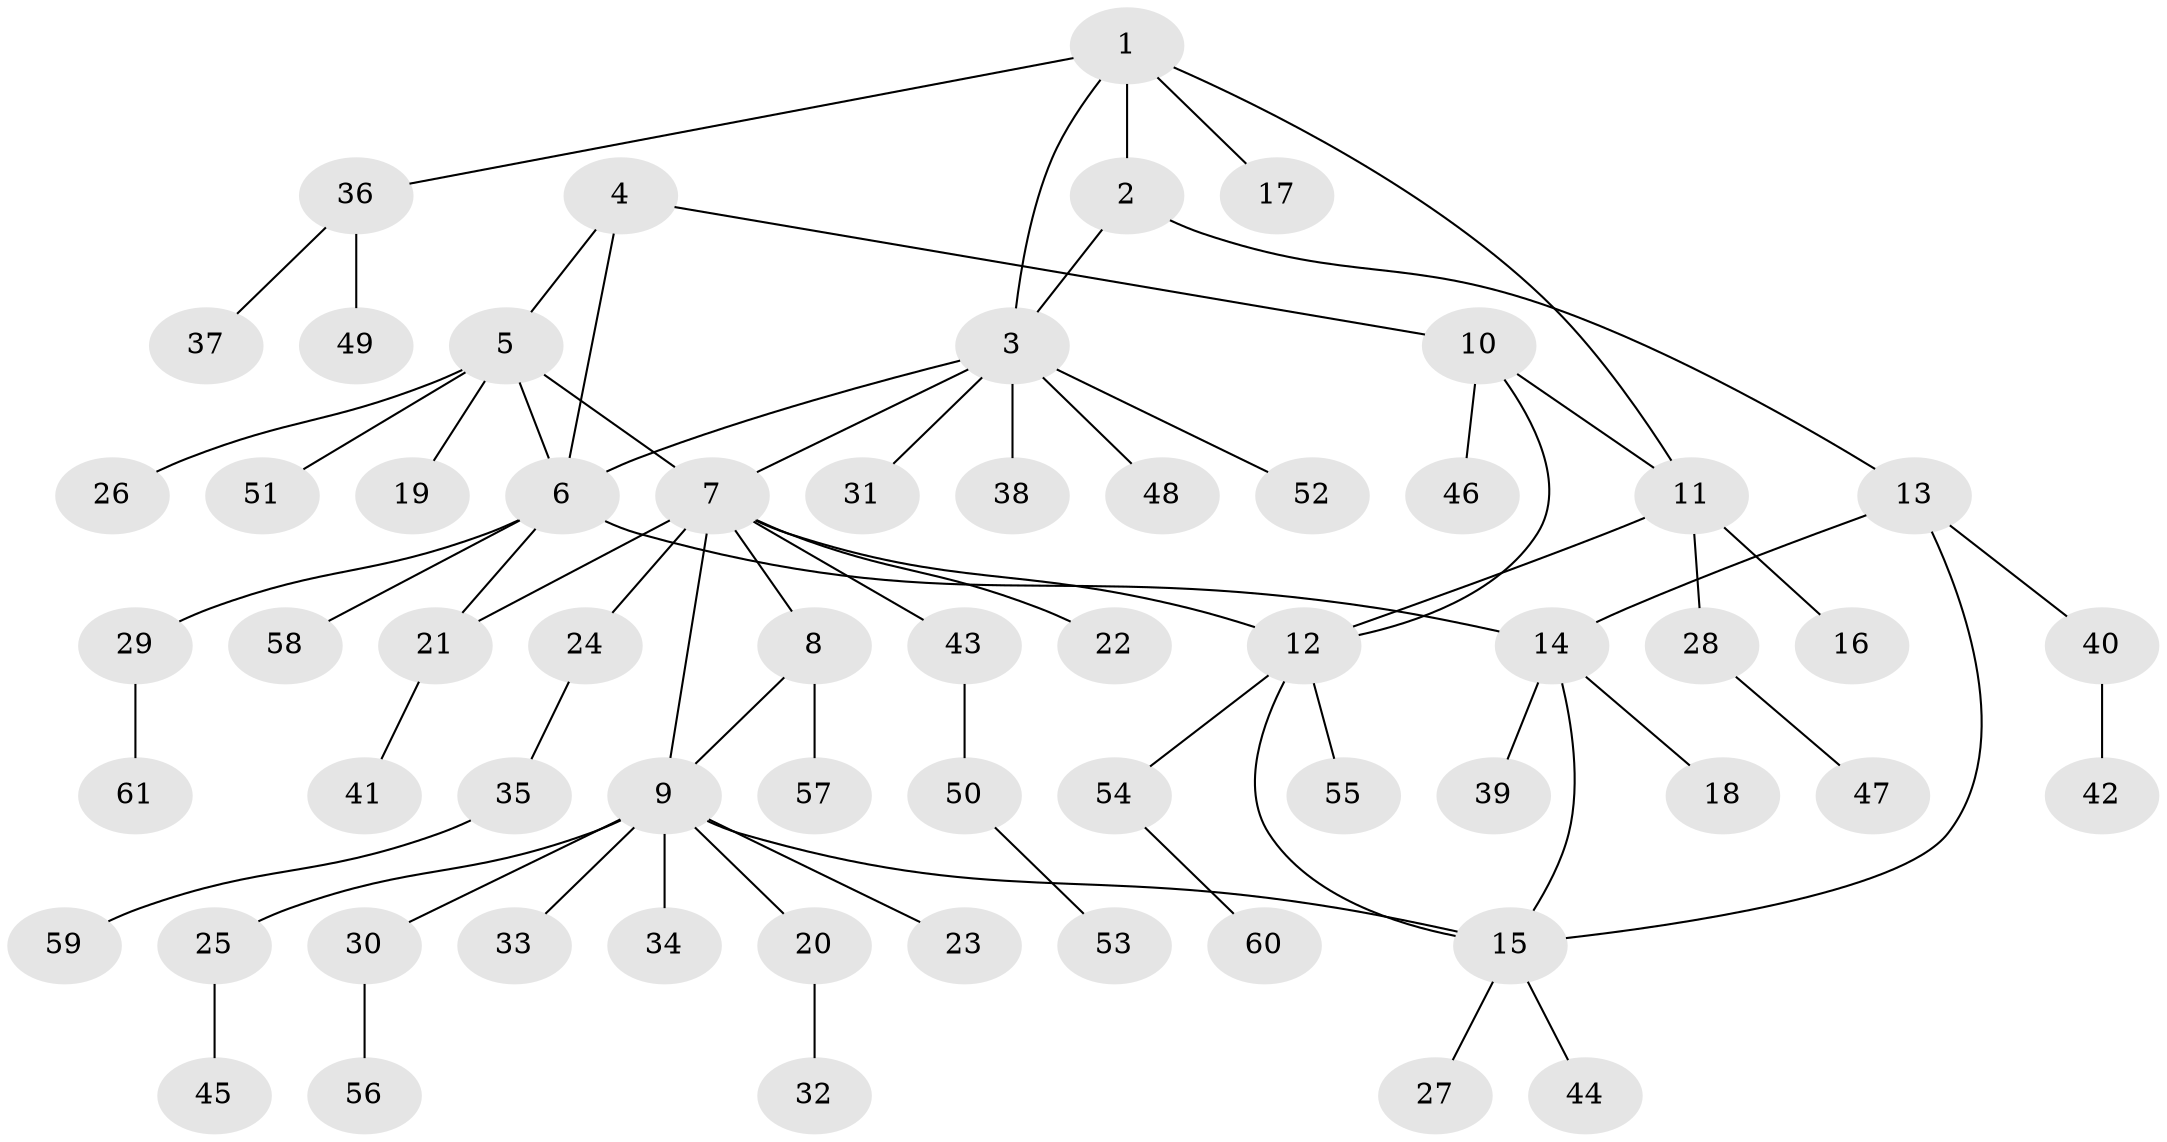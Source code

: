 // coarse degree distribution, {10: 0.023255813953488372, 2: 0.13953488372093023, 3: 0.023255813953488372, 5: 0.046511627906976744, 8: 0.046511627906976744, 9: 0.046511627906976744, 4: 0.046511627906976744, 1: 0.627906976744186}
// Generated by graph-tools (version 1.1) at 2025/52/02/27/25 19:52:21]
// undirected, 61 vertices, 72 edges
graph export_dot {
graph [start="1"]
  node [color=gray90,style=filled];
  1;
  2;
  3;
  4;
  5;
  6;
  7;
  8;
  9;
  10;
  11;
  12;
  13;
  14;
  15;
  16;
  17;
  18;
  19;
  20;
  21;
  22;
  23;
  24;
  25;
  26;
  27;
  28;
  29;
  30;
  31;
  32;
  33;
  34;
  35;
  36;
  37;
  38;
  39;
  40;
  41;
  42;
  43;
  44;
  45;
  46;
  47;
  48;
  49;
  50;
  51;
  52;
  53;
  54;
  55;
  56;
  57;
  58;
  59;
  60;
  61;
  1 -- 2;
  1 -- 3;
  1 -- 11;
  1 -- 17;
  1 -- 36;
  2 -- 3;
  2 -- 13;
  3 -- 6;
  3 -- 7;
  3 -- 31;
  3 -- 38;
  3 -- 48;
  3 -- 52;
  4 -- 5;
  4 -- 6;
  4 -- 10;
  5 -- 6;
  5 -- 7;
  5 -- 19;
  5 -- 26;
  5 -- 51;
  6 -- 14;
  6 -- 21;
  6 -- 29;
  6 -- 58;
  7 -- 8;
  7 -- 9;
  7 -- 12;
  7 -- 21;
  7 -- 22;
  7 -- 24;
  7 -- 43;
  8 -- 9;
  8 -- 57;
  9 -- 15;
  9 -- 20;
  9 -- 23;
  9 -- 25;
  9 -- 30;
  9 -- 33;
  9 -- 34;
  10 -- 11;
  10 -- 12;
  10 -- 46;
  11 -- 12;
  11 -- 16;
  11 -- 28;
  12 -- 15;
  12 -- 54;
  12 -- 55;
  13 -- 14;
  13 -- 15;
  13 -- 40;
  14 -- 15;
  14 -- 18;
  14 -- 39;
  15 -- 27;
  15 -- 44;
  20 -- 32;
  21 -- 41;
  24 -- 35;
  25 -- 45;
  28 -- 47;
  29 -- 61;
  30 -- 56;
  35 -- 59;
  36 -- 37;
  36 -- 49;
  40 -- 42;
  43 -- 50;
  50 -- 53;
  54 -- 60;
}

